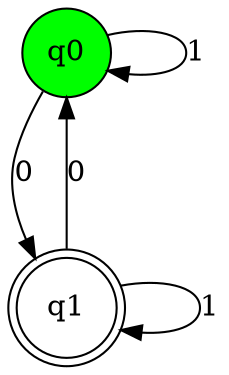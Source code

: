 digraph {
	graph [bb="0,0,91.012,163.02",
		nodesep=0.5,
		overlap=false,
		ranksep=0.8,
		splines=true
	];
	node [label="\N"];
	q0	[fillcolor=green,
		height=0.5592,
		pos="24.131,142.89",
		shape=circle,
		style=filled,
		width=0.5592];
	q0 -> q0	[label=1,
		lp="83.637,142.89",
		pos="e,42.819,134.27 42.819,151.52 60.72,156.14 80.262,153.26 80.262,142.89 80.262,134.71 68.095,131.2 54.167,132.35"];
	q1	[height=0.67031,
		pos="24.131,24.131",
		shape=doublecircle,
		width=0.67031];
	q0 -> q1	[label=0,
		lp="6.7561,85.512",
		pos="e,12.33,45.604 14.653,124.63 10.285,115.7 5.5881,104.46 3.3811,93.762 0.80722,81.29 3.6044,67.826 7.8907,56.155"];
	q1 -> q0	[label=0,
		lp="27.506,85.512",
		pos="e,24.131,122.35 24.131,48.358 24.131,66.295 24.131,91.287 24.131,110.93"];
	q1 -> q1	[label=1,
		lp="87.637,24.131",
		pos="e,46.646,14.309 46.646,33.953 65.099,38.015 84.262,34.741 84.262,24.131 84.262,15.676 72.093,11.88 57.812,12.742"];
}

